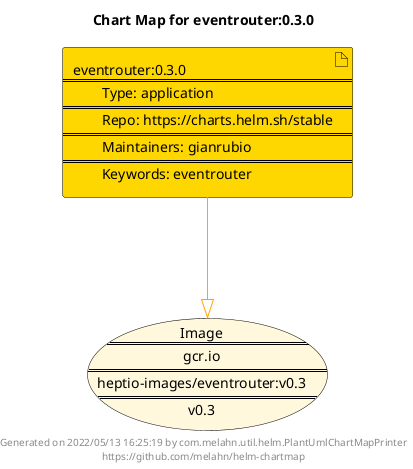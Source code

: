 @startuml
skinparam linetype ortho
skinparam backgroundColor white
skinparam usecaseBorderColor black
skinparam usecaseArrowColor LightSlateGray
skinparam artifactBorderColor black
skinparam artifactArrowColor LightSlateGray

title Chart Map for eventrouter:0.3.0

'There is one referenced Helm Chart
artifact "eventrouter:0.3.0\n====\n\tType: application\n====\n\tRepo: https://charts.helm.sh/stable\n====\n\tMaintainers: gianrubio\n====\n\tKeywords: eventrouter" as eventrouter_0_3_0 #Gold

'There is one referenced Docker Image
usecase "Image\n====\ngcr.io\n====\nheptio-images/eventrouter:v0.3\n====\nv0.3" as gcr_io_heptio_images_eventrouter_v0_3 #Cornsilk

'Chart Dependencies
eventrouter_0_3_0--[#orange]-|>gcr_io_heptio_images_eventrouter_v0_3

center footer Generated on 2022/05/13 16:25:19 by com.melahn.util.helm.PlantUmlChartMapPrinter\nhttps://github.com/melahn/helm-chartmap
@enduml
